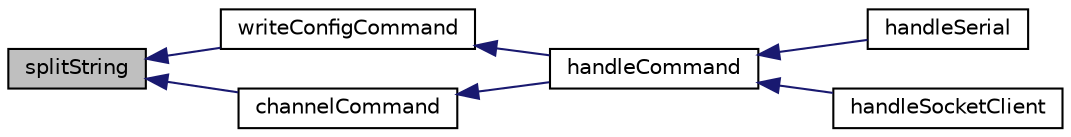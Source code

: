 digraph "splitString"
{
  edge [fontname="Helvetica",fontsize="10",labelfontname="Helvetica",labelfontsize="10"];
  node [fontname="Helvetica",fontsize="10",shape=record];
  rankdir="LR";
  Node15 [label="splitString",height=0.2,width=0.4,color="black", fillcolor="grey75", style="filled", fontcolor="black"];
  Node15 -> Node16 [dir="back",color="midnightblue",fontsize="10",style="solid",fontname="Helvetica"];
  Node16 [label="writeConfigCommand",height=0.2,width=0.4,color="black", fillcolor="white", style="filled",URL="$handle_controls_8cpp.html#a080baa58b224c1b1865dd2d9426e1be8"];
  Node16 -> Node17 [dir="back",color="midnightblue",fontsize="10",style="solid",fontname="Helvetica"];
  Node17 [label="handleCommand",height=0.2,width=0.4,color="black", fillcolor="white", style="filled",URL="$handle_controls_8h.html#a4acbbcfe3d8e6d51b3b88c436394f69c"];
  Node17 -> Node18 [dir="back",color="midnightblue",fontsize="10",style="solid",fontname="Helvetica"];
  Node18 [label="handleSerial",height=0.2,width=0.4,color="black", fillcolor="white", style="filled",URL="$handle_controls_8h.html#adfe2fbf5c353b826657ce504ad1713ee"];
  Node17 -> Node19 [dir="back",color="midnightblue",fontsize="10",style="solid",fontname="Helvetica"];
  Node19 [label="handleSocketClient",height=0.2,width=0.4,color="black", fillcolor="white", style="filled",URL="$_my_wi_fi_8h.html#ac83abf0f34d8a4da2128e9e70a4f3d41"];
  Node15 -> Node20 [dir="back",color="midnightblue",fontsize="10",style="solid",fontname="Helvetica"];
  Node20 [label="channelCommand",height=0.2,width=0.4,color="black", fillcolor="white", style="filled",URL="$handle_controls_8cpp.html#ac86dda0ebfc3d22905317403e9344458"];
  Node20 -> Node17 [dir="back",color="midnightblue",fontsize="10",style="solid",fontname="Helvetica"];
}
